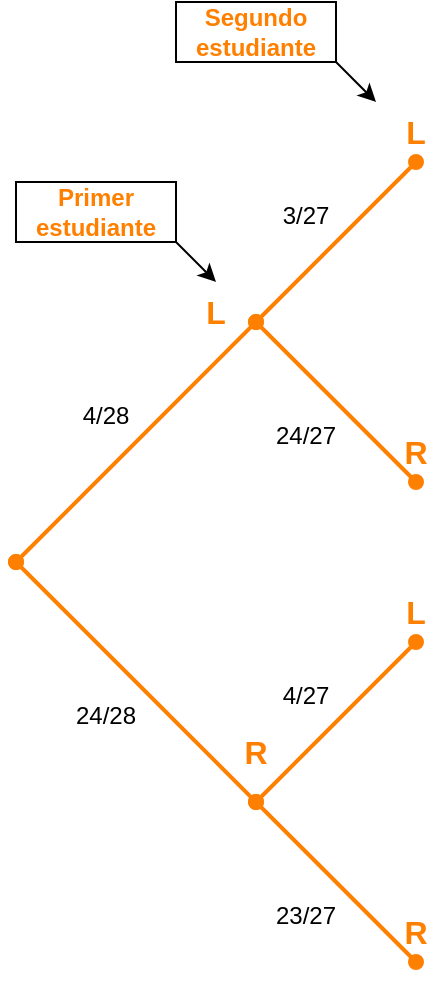 <mxfile version="20.3.0" type="device"><diagram id="CTOdDjcBIscXNMkwlbig" name="Página-1"><mxGraphModel dx="1021" dy="651" grid="1" gridSize="10" guides="1" tooltips="1" connect="1" arrows="1" fold="1" page="1" pageScale="1" pageWidth="827" pageHeight="1169" math="0" shadow="0"><root><mxCell id="0"/><mxCell id="1" parent="0"/><mxCell id="CLojRSafSA61h-9uXFzJ-21" value="" style="group" vertex="1" connectable="0" parent="1"><mxGeometry x="240" y="170" width="210" height="430" as="geometry"/></mxCell><mxCell id="CLojRSafSA61h-9uXFzJ-1" value="" style="endArrow=none;html=1;rounded=0;strokeColor=#FF8000;strokeWidth=2;startArrow=oval;startFill=1;" edge="1" parent="CLojRSafSA61h-9uXFzJ-21"><mxGeometry width="50" height="50" relative="1" as="geometry"><mxPoint y="230" as="sourcePoint"/><mxPoint x="120" y="110" as="targetPoint"/></mxGeometry></mxCell><mxCell id="CLojRSafSA61h-9uXFzJ-2" value="" style="endArrow=none;html=1;rounded=0;strokeColor=#FF8000;strokeWidth=2;startArrow=oval;startFill=1;" edge="1" parent="CLojRSafSA61h-9uXFzJ-21"><mxGeometry width="50" height="50" relative="1" as="geometry"><mxPoint y="230" as="sourcePoint"/><mxPoint x="120" y="350" as="targetPoint"/></mxGeometry></mxCell><mxCell id="CLojRSafSA61h-9uXFzJ-3" value="&lt;font color=&quot;#ff8000&quot; style=&quot;font-size: 16px;&quot;&gt;&lt;b&gt;L&lt;/b&gt;&lt;/font&gt;" style="text;html=1;strokeColor=none;fillColor=none;align=center;verticalAlign=middle;whiteSpace=wrap;rounded=0;" vertex="1" parent="CLojRSafSA61h-9uXFzJ-21"><mxGeometry x="90" y="90" width="20" height="30" as="geometry"/></mxCell><mxCell id="CLojRSafSA61h-9uXFzJ-4" value="" style="endArrow=oval;html=1;rounded=0;strokeColor=#FF8000;strokeWidth=2;startArrow=oval;startFill=1;endFill=1;" edge="1" parent="CLojRSafSA61h-9uXFzJ-21"><mxGeometry width="50" height="50" relative="1" as="geometry"><mxPoint x="120" y="110" as="sourcePoint"/><mxPoint x="200" y="30" as="targetPoint"/></mxGeometry></mxCell><mxCell id="CLojRSafSA61h-9uXFzJ-5" value="&lt;font color=&quot;#ff8000&quot; style=&quot;font-size: 16px;&quot;&gt;&lt;b&gt;R&lt;/b&gt;&lt;/font&gt;" style="text;html=1;strokeColor=none;fillColor=none;align=center;verticalAlign=middle;whiteSpace=wrap;rounded=0;" vertex="1" parent="CLojRSafSA61h-9uXFzJ-21"><mxGeometry x="110" y="310" width="20" height="30" as="geometry"/></mxCell><mxCell id="CLojRSafSA61h-9uXFzJ-6" value="" style="endArrow=oval;html=1;rounded=0;strokeColor=#FF8000;strokeWidth=2;startArrow=oval;startFill=1;endFill=1;" edge="1" parent="CLojRSafSA61h-9uXFzJ-21"><mxGeometry width="50" height="50" relative="1" as="geometry"><mxPoint x="120" y="350" as="sourcePoint"/><mxPoint x="200" y="430" as="targetPoint"/></mxGeometry></mxCell><mxCell id="CLojRSafSA61h-9uXFzJ-7" value="" style="endArrow=oval;html=1;rounded=0;strokeColor=#FF8000;strokeWidth=2;startArrow=oval;startFill=1;endFill=1;" edge="1" parent="CLojRSafSA61h-9uXFzJ-21"><mxGeometry width="50" height="50" relative="1" as="geometry"><mxPoint x="120" y="350" as="sourcePoint"/><mxPoint x="200" y="270" as="targetPoint"/></mxGeometry></mxCell><mxCell id="CLojRSafSA61h-9uXFzJ-8" value="" style="endArrow=oval;html=1;rounded=0;strokeColor=#FF8000;strokeWidth=2;startArrow=oval;startFill=1;endFill=1;" edge="1" parent="CLojRSafSA61h-9uXFzJ-21"><mxGeometry width="50" height="50" relative="1" as="geometry"><mxPoint x="120" y="110" as="sourcePoint"/><mxPoint x="200" y="190" as="targetPoint"/></mxGeometry></mxCell><mxCell id="CLojRSafSA61h-9uXFzJ-10" value="&lt;font color=&quot;#ff8000&quot; style=&quot;font-size: 16px;&quot;&gt;&lt;b&gt;L&lt;/b&gt;&lt;/font&gt;" style="text;html=1;strokeColor=none;fillColor=none;align=center;verticalAlign=middle;whiteSpace=wrap;rounded=0;" vertex="1" parent="CLojRSafSA61h-9uXFzJ-21"><mxGeometry x="190" width="20" height="30" as="geometry"/></mxCell><mxCell id="CLojRSafSA61h-9uXFzJ-11" value="&lt;font color=&quot;#ff8000&quot; style=&quot;font-size: 16px;&quot;&gt;&lt;b&gt;L&lt;/b&gt;&lt;/font&gt;" style="text;html=1;strokeColor=none;fillColor=none;align=center;verticalAlign=middle;whiteSpace=wrap;rounded=0;" vertex="1" parent="CLojRSafSA61h-9uXFzJ-21"><mxGeometry x="190" y="240" width="20" height="30" as="geometry"/></mxCell><mxCell id="CLojRSafSA61h-9uXFzJ-12" value="&lt;font color=&quot;#ff8000&quot; style=&quot;font-size: 16px;&quot;&gt;&lt;b&gt;R&lt;/b&gt;&lt;/font&gt;" style="text;html=1;strokeColor=none;fillColor=none;align=center;verticalAlign=middle;whiteSpace=wrap;rounded=0;" vertex="1" parent="CLojRSafSA61h-9uXFzJ-21"><mxGeometry x="190" y="160" width="20" height="30" as="geometry"/></mxCell><mxCell id="CLojRSafSA61h-9uXFzJ-13" value="&lt;font color=&quot;#ff8000&quot; style=&quot;font-size: 16px;&quot;&gt;&lt;b&gt;R&lt;/b&gt;&lt;/font&gt;" style="text;html=1;strokeColor=none;fillColor=none;align=center;verticalAlign=middle;whiteSpace=wrap;rounded=0;" vertex="1" parent="CLojRSafSA61h-9uXFzJ-21"><mxGeometry x="190" y="400" width="20" height="30" as="geometry"/></mxCell><mxCell id="CLojRSafSA61h-9uXFzJ-14" value="&lt;font color=&quot;#000000&quot; style=&quot;font-size: 12px;&quot;&gt;4/28&lt;/font&gt;" style="text;html=1;strokeColor=none;fillColor=none;align=center;verticalAlign=middle;whiteSpace=wrap;rounded=0;fontSize=16;fontColor=#FF8000;" vertex="1" parent="CLojRSafSA61h-9uXFzJ-21"><mxGeometry x="30" y="140" width="30" height="30" as="geometry"/></mxCell><mxCell id="CLojRSafSA61h-9uXFzJ-15" value="&lt;font color=&quot;#000000&quot; style=&quot;font-size: 12px;&quot;&gt;24/28&lt;/font&gt;" style="text;html=1;strokeColor=none;fillColor=none;align=center;verticalAlign=middle;whiteSpace=wrap;rounded=0;fontSize=16;fontColor=#FF8000;" vertex="1" parent="CLojRSafSA61h-9uXFzJ-21"><mxGeometry x="30" y="290" width="30" height="30" as="geometry"/></mxCell><mxCell id="CLojRSafSA61h-9uXFzJ-16" value="&lt;font color=&quot;#000000&quot; style=&quot;font-size: 12px;&quot;&gt;3/27&lt;/font&gt;" style="text;html=1;strokeColor=none;fillColor=none;align=center;verticalAlign=middle;whiteSpace=wrap;rounded=0;fontSize=16;fontColor=#FF8000;" vertex="1" parent="CLojRSafSA61h-9uXFzJ-21"><mxGeometry x="130" y="40" width="30" height="30" as="geometry"/></mxCell><mxCell id="CLojRSafSA61h-9uXFzJ-17" value="&lt;font color=&quot;#000000&quot; style=&quot;font-size: 12px;&quot;&gt;24/27&lt;/font&gt;" style="text;html=1;strokeColor=none;fillColor=none;align=center;verticalAlign=middle;whiteSpace=wrap;rounded=0;fontSize=16;fontColor=#FF8000;" vertex="1" parent="CLojRSafSA61h-9uXFzJ-21"><mxGeometry x="130" y="150" width="30" height="30" as="geometry"/></mxCell><mxCell id="CLojRSafSA61h-9uXFzJ-18" value="&lt;font color=&quot;#000000&quot; style=&quot;font-size: 12px;&quot;&gt;4/27&lt;/font&gt;" style="text;html=1;strokeColor=none;fillColor=none;align=center;verticalAlign=middle;whiteSpace=wrap;rounded=0;fontSize=16;fontColor=#FF8000;" vertex="1" parent="CLojRSafSA61h-9uXFzJ-21"><mxGeometry x="130" y="280" width="30" height="30" as="geometry"/></mxCell><mxCell id="CLojRSafSA61h-9uXFzJ-19" value="&lt;font color=&quot;#000000&quot; style=&quot;font-size: 12px;&quot;&gt;23/27&lt;/font&gt;" style="text;html=1;strokeColor=none;fillColor=none;align=center;verticalAlign=middle;whiteSpace=wrap;rounded=0;fontSize=16;fontColor=#FF8000;" vertex="1" parent="CLojRSafSA61h-9uXFzJ-21"><mxGeometry x="130" y="390" width="30" height="30" as="geometry"/></mxCell><mxCell id="CLojRSafSA61h-9uXFzJ-22" value="&lt;font color=&quot;#ff8000&quot; style=&quot;font-size: 12px;&quot;&gt;&lt;b&gt;Primer estudiante&lt;/b&gt;&lt;/font&gt;" style="text;html=1;strokeColor=default;fillColor=none;align=center;verticalAlign=middle;whiteSpace=wrap;rounded=0;" vertex="1" parent="CLojRSafSA61h-9uXFzJ-21"><mxGeometry y="40" width="80" height="30" as="geometry"/></mxCell><mxCell id="CLojRSafSA61h-9uXFzJ-24" value="" style="endArrow=classic;html=1;rounded=0;strokeColor=#000000;strokeWidth=1;fontSize=12;fontColor=#FF8000;exitX=1;exitY=1;exitDx=0;exitDy=0;entryX=0.5;entryY=0;entryDx=0;entryDy=0;" edge="1" parent="CLojRSafSA61h-9uXFzJ-21" source="CLojRSafSA61h-9uXFzJ-22" target="CLojRSafSA61h-9uXFzJ-3"><mxGeometry width="50" height="50" relative="1" as="geometry"><mxPoint x="-200" y="160" as="sourcePoint"/><mxPoint x="-180" y="190" as="targetPoint"/></mxGeometry></mxCell><mxCell id="CLojRSafSA61h-9uXFzJ-23" value="&lt;font color=&quot;#ff8000&quot; style=&quot;font-size: 12px;&quot;&gt;&lt;b&gt;Segundo estudiante&lt;/b&gt;&lt;/font&gt;" style="text;html=1;strokeColor=default;fillColor=none;align=center;verticalAlign=middle;whiteSpace=wrap;rounded=0;" vertex="1" parent="1"><mxGeometry x="320" y="120" width="80" height="30" as="geometry"/></mxCell><mxCell id="CLojRSafSA61h-9uXFzJ-25" value="" style="endArrow=classic;html=1;rounded=0;strokeColor=#000000;strokeWidth=1;fontSize=12;fontColor=#FF8000;exitX=1;exitY=1;exitDx=0;exitDy=0;" edge="1" parent="1" source="CLojRSafSA61h-9uXFzJ-23"><mxGeometry width="50" height="50" relative="1" as="geometry"><mxPoint x="330" y="250" as="sourcePoint"/><mxPoint x="420" y="170" as="targetPoint"/></mxGeometry></mxCell></root></mxGraphModel></diagram></mxfile>